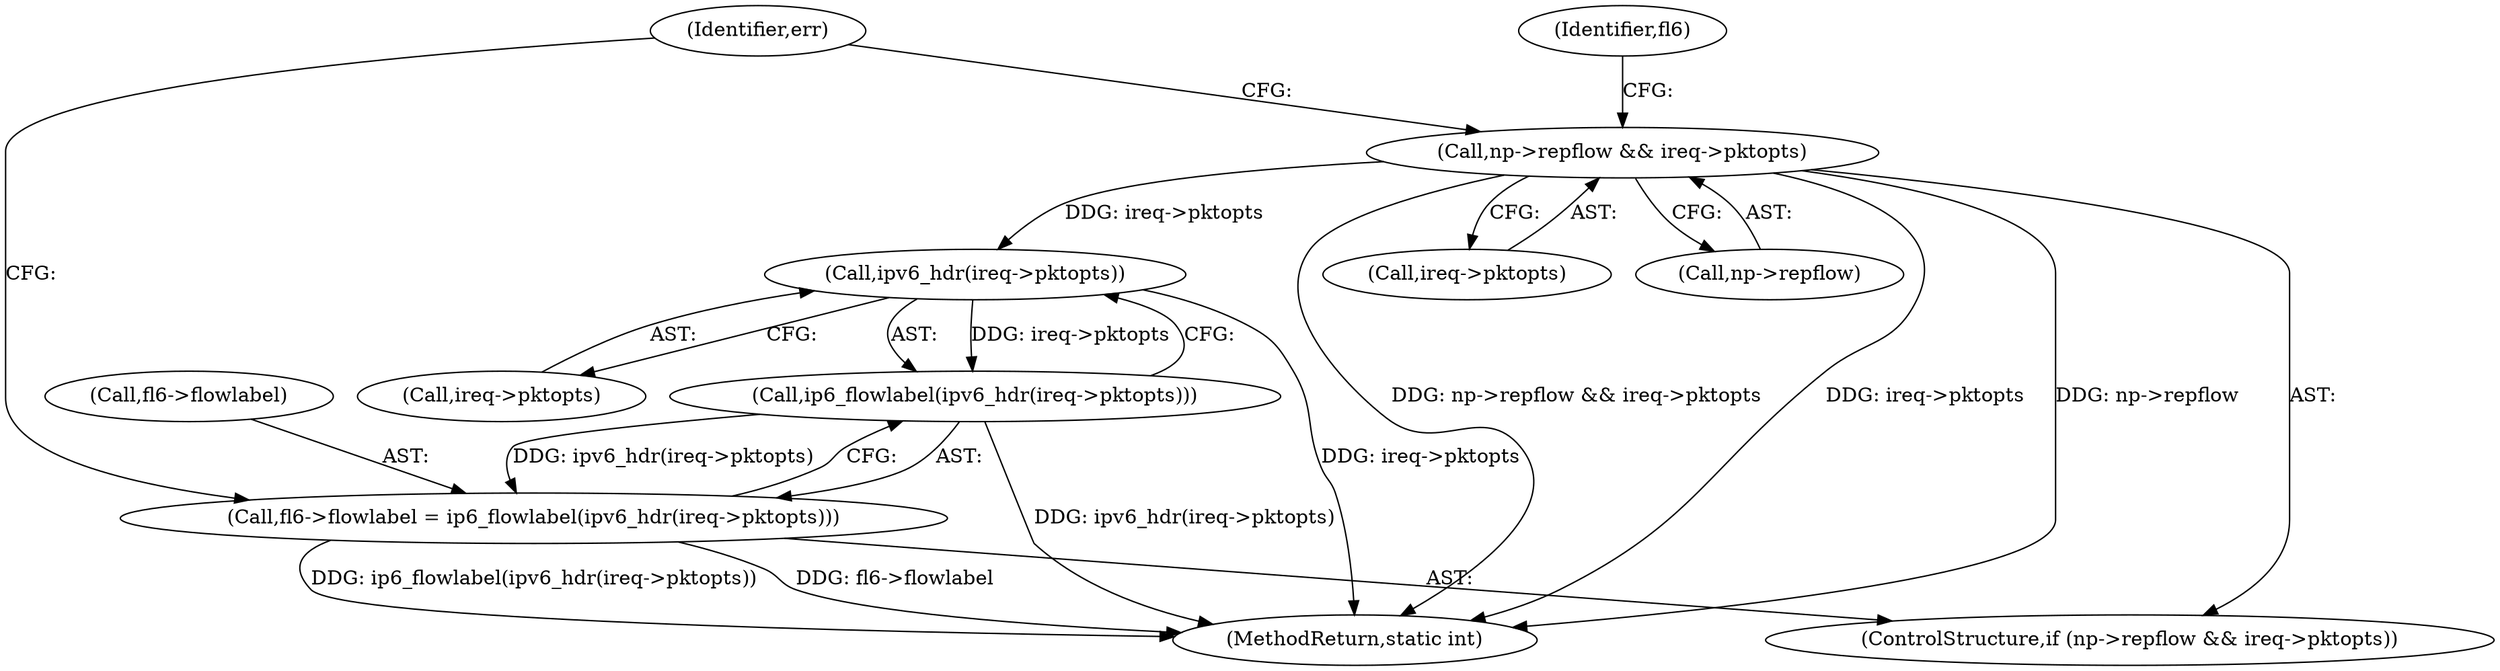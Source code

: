 digraph "0_linux_45f6fad84cc305103b28d73482b344d7f5b76f39_16@pointer" {
"1000189" [label="(Call,ipv6_hdr(ireq->pktopts))"];
"1000177" [label="(Call,np->repflow && ireq->pktopts)"];
"1000188" [label="(Call,ip6_flowlabel(ipv6_hdr(ireq->pktopts)))"];
"1000184" [label="(Call,fl6->flowlabel = ip6_flowlabel(ipv6_hdr(ireq->pktopts)))"];
"1000190" [label="(Call,ireq->pktopts)"];
"1000177" [label="(Call,np->repflow && ireq->pktopts)"];
"1000194" [label="(Identifier,err)"];
"1000189" [label="(Call,ipv6_hdr(ireq->pktopts))"];
"1000176" [label="(ControlStructure,if (np->repflow && ireq->pktopts))"];
"1000213" [label="(MethodReturn,static int)"];
"1000188" [label="(Call,ip6_flowlabel(ipv6_hdr(ireq->pktopts)))"];
"1000181" [label="(Call,ireq->pktopts)"];
"1000185" [label="(Call,fl6->flowlabel)"];
"1000186" [label="(Identifier,fl6)"];
"1000184" [label="(Call,fl6->flowlabel = ip6_flowlabel(ipv6_hdr(ireq->pktopts)))"];
"1000178" [label="(Call,np->repflow)"];
"1000189" -> "1000188"  [label="AST: "];
"1000189" -> "1000190"  [label="CFG: "];
"1000190" -> "1000189"  [label="AST: "];
"1000188" -> "1000189"  [label="CFG: "];
"1000189" -> "1000213"  [label="DDG: ireq->pktopts"];
"1000189" -> "1000188"  [label="DDG: ireq->pktopts"];
"1000177" -> "1000189"  [label="DDG: ireq->pktopts"];
"1000177" -> "1000176"  [label="AST: "];
"1000177" -> "1000178"  [label="CFG: "];
"1000177" -> "1000181"  [label="CFG: "];
"1000178" -> "1000177"  [label="AST: "];
"1000181" -> "1000177"  [label="AST: "];
"1000186" -> "1000177"  [label="CFG: "];
"1000194" -> "1000177"  [label="CFG: "];
"1000177" -> "1000213"  [label="DDG: ireq->pktopts"];
"1000177" -> "1000213"  [label="DDG: np->repflow"];
"1000177" -> "1000213"  [label="DDG: np->repflow && ireq->pktopts"];
"1000188" -> "1000184"  [label="AST: "];
"1000184" -> "1000188"  [label="CFG: "];
"1000188" -> "1000213"  [label="DDG: ipv6_hdr(ireq->pktopts)"];
"1000188" -> "1000184"  [label="DDG: ipv6_hdr(ireq->pktopts)"];
"1000184" -> "1000176"  [label="AST: "];
"1000185" -> "1000184"  [label="AST: "];
"1000194" -> "1000184"  [label="CFG: "];
"1000184" -> "1000213"  [label="DDG: fl6->flowlabel"];
"1000184" -> "1000213"  [label="DDG: ip6_flowlabel(ipv6_hdr(ireq->pktopts))"];
}
